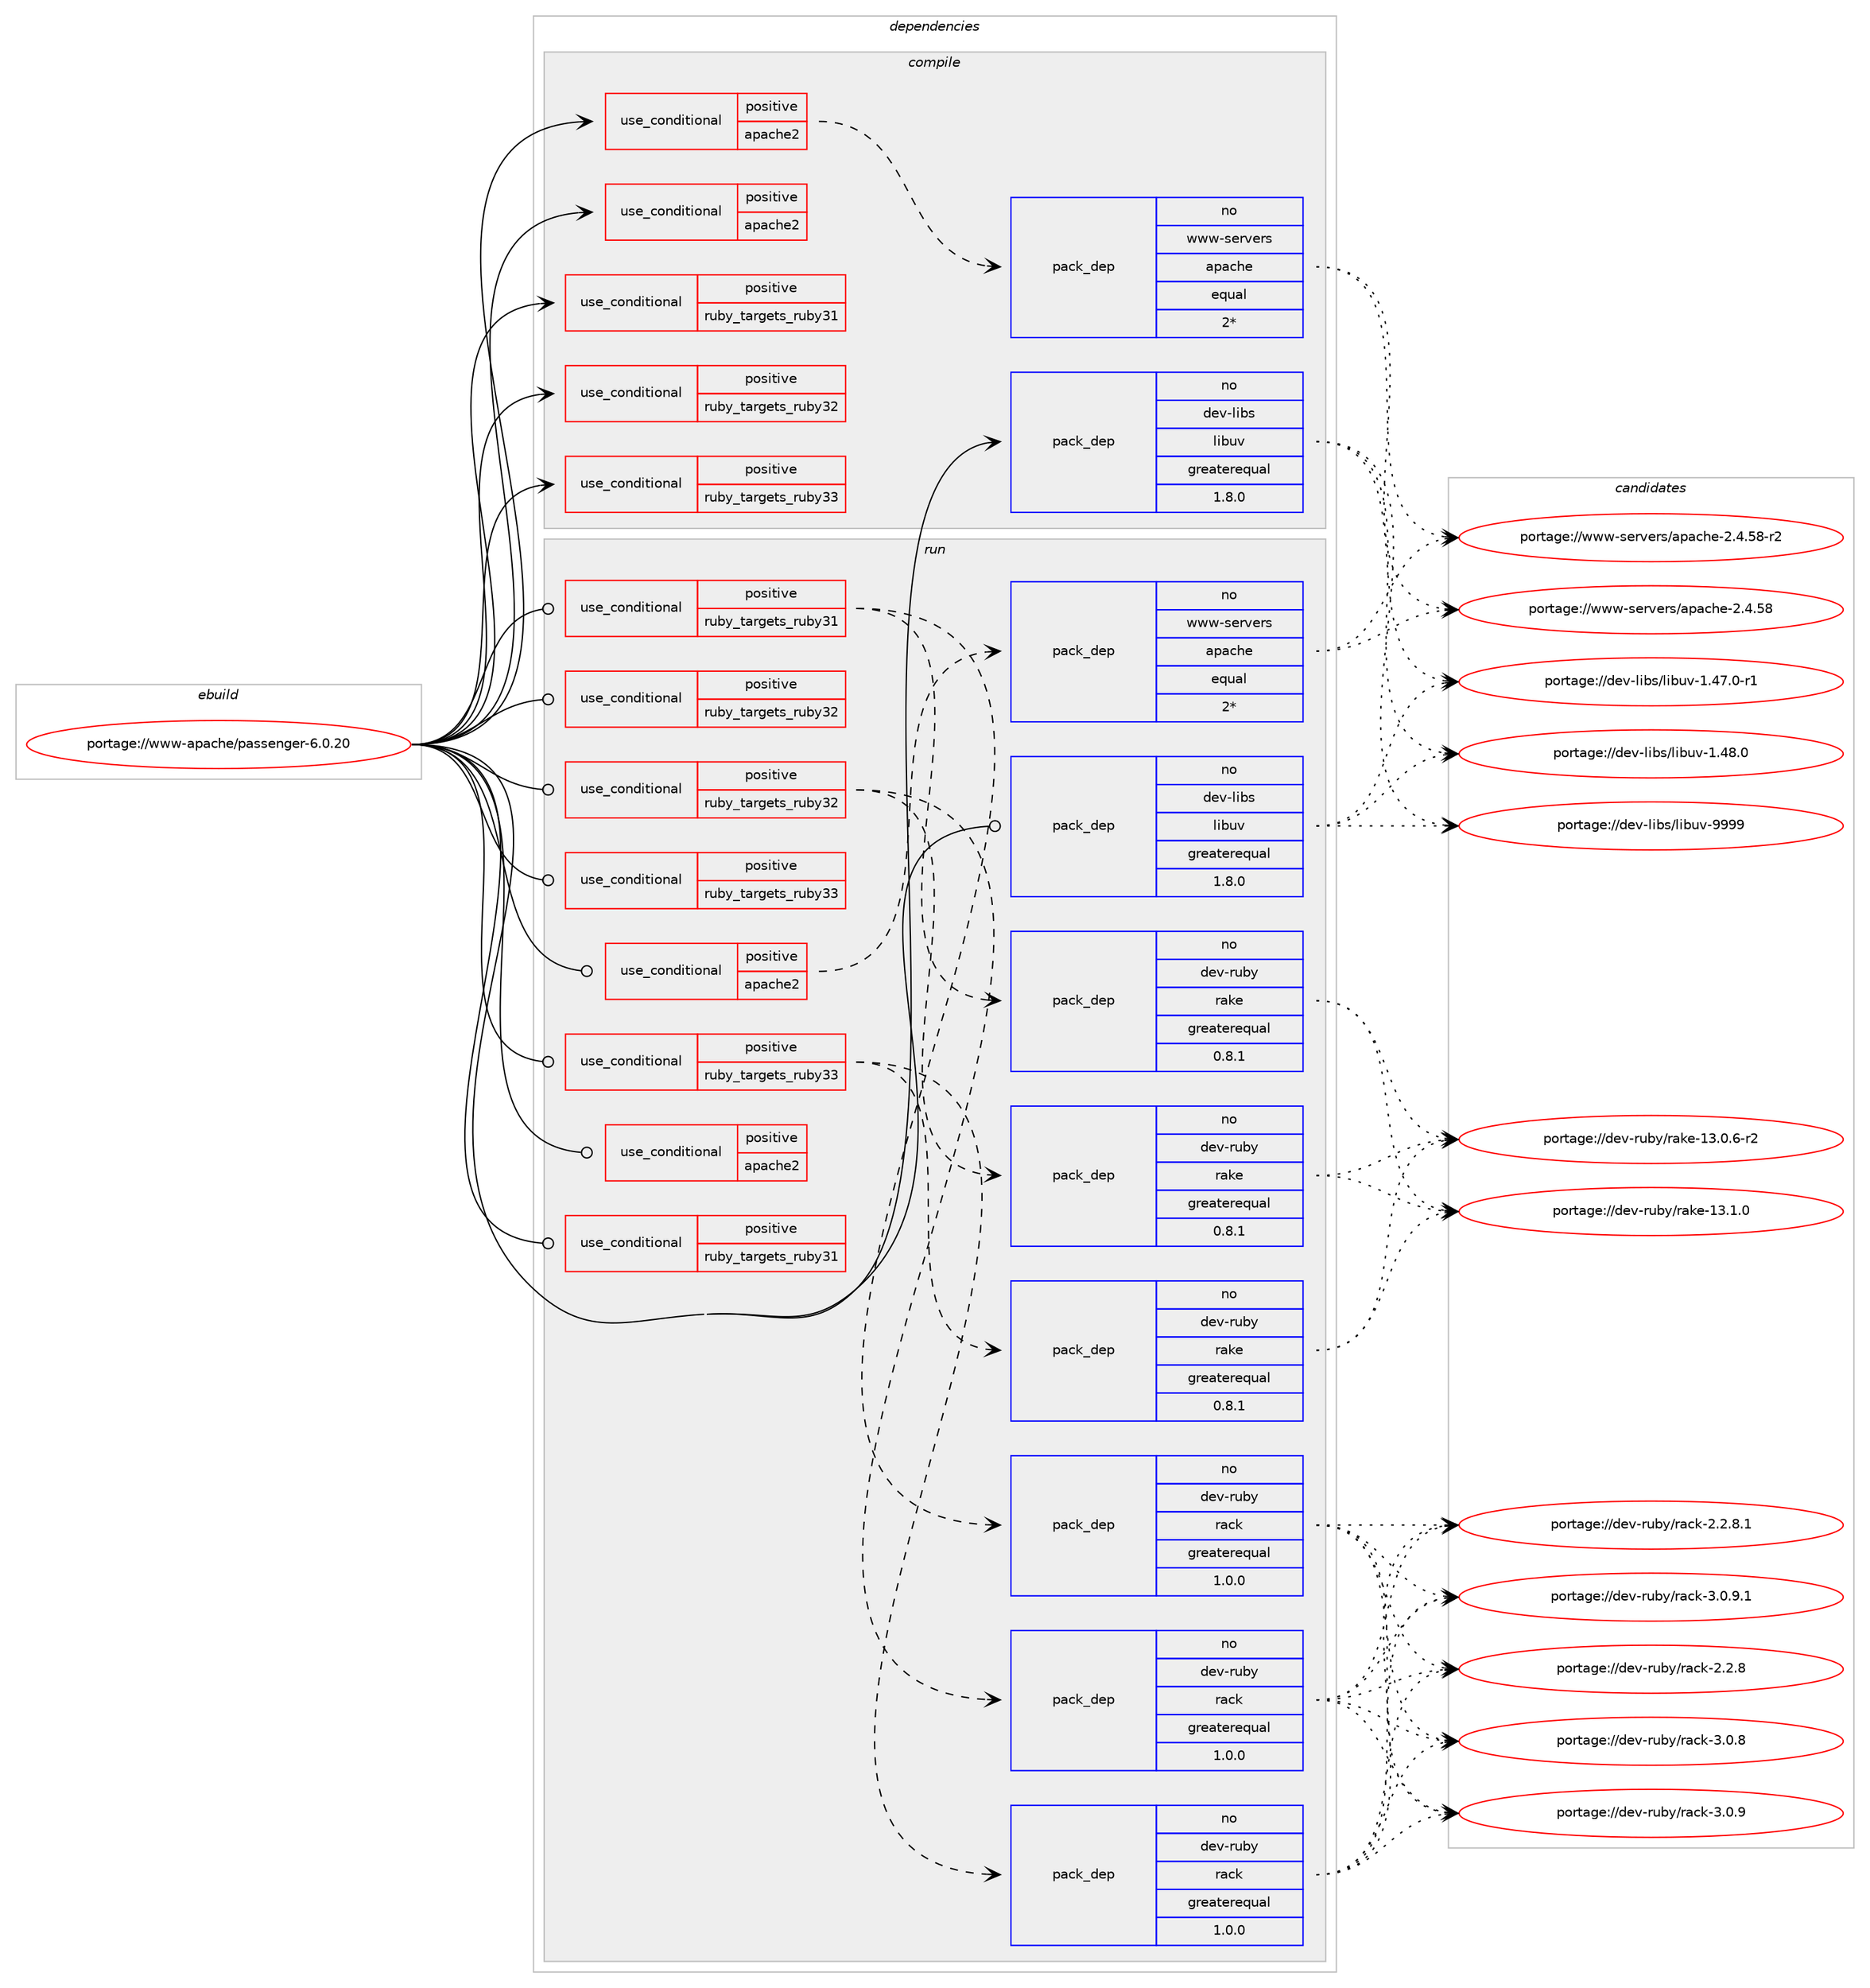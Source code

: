 digraph prolog {

# *************
# Graph options
# *************

newrank=true;
concentrate=true;
compound=true;
graph [rankdir=LR,fontname=Helvetica,fontsize=10,ranksep=1.5];#, ranksep=2.5, nodesep=0.2];
edge  [arrowhead=vee];
node  [fontname=Helvetica,fontsize=10];

# **********
# The ebuild
# **********

subgraph cluster_leftcol {
color=gray;
rank=same;
label=<<i>ebuild</i>>;
id [label="portage://www-apache/passenger-6.0.20", color=red, width=4, href="../www-apache/passenger-6.0.20.svg"];
}

# ****************
# The dependencies
# ****************

subgraph cluster_midcol {
color=gray;
label=<<i>dependencies</i>>;
subgraph cluster_compile {
fillcolor="#eeeeee";
style=filled;
label=<<i>compile</i>>;
subgraph cond6455 {
dependency9258 [label=<<TABLE BORDER="0" CELLBORDER="1" CELLSPACING="0" CELLPADDING="4"><TR><TD ROWSPAN="3" CELLPADDING="10">use_conditional</TD></TR><TR><TD>positive</TD></TR><TR><TD>apache2</TD></TR></TABLE>>, shape=none, color=red];
subgraph pack2664 {
dependency9259 [label=<<TABLE BORDER="0" CELLBORDER="1" CELLSPACING="0" CELLPADDING="4" WIDTH="220"><TR><TD ROWSPAN="6" CELLPADDING="30">pack_dep</TD></TR><TR><TD WIDTH="110">no</TD></TR><TR><TD>www-servers</TD></TR><TR><TD>apache</TD></TR><TR><TD>equal</TD></TR><TR><TD>2*</TD></TR></TABLE>>, shape=none, color=blue];
}
dependency9258:e -> dependency9259:w [weight=20,style="dashed",arrowhead="vee"];
}
id:e -> dependency9258:w [weight=20,style="solid",arrowhead="vee"];
subgraph cond6456 {
dependency9260 [label=<<TABLE BORDER="0" CELLBORDER="1" CELLSPACING="0" CELLPADDING="4"><TR><TD ROWSPAN="3" CELLPADDING="10">use_conditional</TD></TR><TR><TD>positive</TD></TR><TR><TD>apache2</TD></TR></TABLE>>, shape=none, color=red];
# *** BEGIN UNKNOWN DEPENDENCY TYPE (TODO) ***
# dependency9260 -> package_dependency(portage://www-apache/passenger-6.0.20,install,no,www-servers,apache,none,[,,],[],[use(enable(apache2_modules_unixd),positive)])
# *** END UNKNOWN DEPENDENCY TYPE (TODO) ***

}
id:e -> dependency9260:w [weight=20,style="solid",arrowhead="vee"];
subgraph cond6457 {
dependency9261 [label=<<TABLE BORDER="0" CELLBORDER="1" CELLSPACING="0" CELLPADDING="4"><TR><TD ROWSPAN="3" CELLPADDING="10">use_conditional</TD></TR><TR><TD>positive</TD></TR><TR><TD>ruby_targets_ruby31</TD></TR></TABLE>>, shape=none, color=red];
# *** BEGIN UNKNOWN DEPENDENCY TYPE (TODO) ***
# dependency9261 -> package_dependency(portage://www-apache/passenger-6.0.20,install,no,dev-lang,ruby,none,[,,],[slot(3.1)],[])
# *** END UNKNOWN DEPENDENCY TYPE (TODO) ***

}
id:e -> dependency9261:w [weight=20,style="solid",arrowhead="vee"];
subgraph cond6458 {
dependency9262 [label=<<TABLE BORDER="0" CELLBORDER="1" CELLSPACING="0" CELLPADDING="4"><TR><TD ROWSPAN="3" CELLPADDING="10">use_conditional</TD></TR><TR><TD>positive</TD></TR><TR><TD>ruby_targets_ruby32</TD></TR></TABLE>>, shape=none, color=red];
# *** BEGIN UNKNOWN DEPENDENCY TYPE (TODO) ***
# dependency9262 -> package_dependency(portage://www-apache/passenger-6.0.20,install,no,dev-lang,ruby,none,[,,],[slot(3.2)],[])
# *** END UNKNOWN DEPENDENCY TYPE (TODO) ***

}
id:e -> dependency9262:w [weight=20,style="solid",arrowhead="vee"];
subgraph cond6459 {
dependency9263 [label=<<TABLE BORDER="0" CELLBORDER="1" CELLSPACING="0" CELLPADDING="4"><TR><TD ROWSPAN="3" CELLPADDING="10">use_conditional</TD></TR><TR><TD>positive</TD></TR><TR><TD>ruby_targets_ruby33</TD></TR></TABLE>>, shape=none, color=red];
# *** BEGIN UNKNOWN DEPENDENCY TYPE (TODO) ***
# dependency9263 -> package_dependency(portage://www-apache/passenger-6.0.20,install,no,dev-lang,ruby,none,[,,],[slot(3.3)],[])
# *** END UNKNOWN DEPENDENCY TYPE (TODO) ***

}
id:e -> dependency9263:w [weight=20,style="solid",arrowhead="vee"];
subgraph pack2665 {
dependency9264 [label=<<TABLE BORDER="0" CELLBORDER="1" CELLSPACING="0" CELLPADDING="4" WIDTH="220"><TR><TD ROWSPAN="6" CELLPADDING="30">pack_dep</TD></TR><TR><TD WIDTH="110">no</TD></TR><TR><TD>dev-libs</TD></TR><TR><TD>libuv</TD></TR><TR><TD>greaterequal</TD></TR><TR><TD>1.8.0</TD></TR></TABLE>>, shape=none, color=blue];
}
id:e -> dependency9264:w [weight=20,style="solid",arrowhead="vee"];
# *** BEGIN UNKNOWN DEPENDENCY TYPE (TODO) ***
# id -> package_dependency(portage://www-apache/passenger-6.0.20,install,no,net-misc,curl,none,[,,],[],[use(enable(ssl),none)])
# *** END UNKNOWN DEPENDENCY TYPE (TODO) ***

}
subgraph cluster_compileandrun {
fillcolor="#eeeeee";
style=filled;
label=<<i>compile and run</i>>;
}
subgraph cluster_run {
fillcolor="#eeeeee";
style=filled;
label=<<i>run</i>>;
subgraph cond6460 {
dependency9265 [label=<<TABLE BORDER="0" CELLBORDER="1" CELLSPACING="0" CELLPADDING="4"><TR><TD ROWSPAN="3" CELLPADDING="10">use_conditional</TD></TR><TR><TD>positive</TD></TR><TR><TD>apache2</TD></TR></TABLE>>, shape=none, color=red];
subgraph pack2666 {
dependency9266 [label=<<TABLE BORDER="0" CELLBORDER="1" CELLSPACING="0" CELLPADDING="4" WIDTH="220"><TR><TD ROWSPAN="6" CELLPADDING="30">pack_dep</TD></TR><TR><TD WIDTH="110">no</TD></TR><TR><TD>www-servers</TD></TR><TR><TD>apache</TD></TR><TR><TD>equal</TD></TR><TR><TD>2*</TD></TR></TABLE>>, shape=none, color=blue];
}
dependency9265:e -> dependency9266:w [weight=20,style="dashed",arrowhead="vee"];
}
id:e -> dependency9265:w [weight=20,style="solid",arrowhead="odot"];
subgraph cond6461 {
dependency9267 [label=<<TABLE BORDER="0" CELLBORDER="1" CELLSPACING="0" CELLPADDING="4"><TR><TD ROWSPAN="3" CELLPADDING="10">use_conditional</TD></TR><TR><TD>positive</TD></TR><TR><TD>apache2</TD></TR></TABLE>>, shape=none, color=red];
# *** BEGIN UNKNOWN DEPENDENCY TYPE (TODO) ***
# dependency9267 -> package_dependency(portage://www-apache/passenger-6.0.20,run,no,www-servers,apache,none,[,,],[],[use(enable(apache2_modules_unixd),positive)])
# *** END UNKNOWN DEPENDENCY TYPE (TODO) ***

}
id:e -> dependency9267:w [weight=20,style="solid",arrowhead="odot"];
subgraph cond6462 {
dependency9268 [label=<<TABLE BORDER="0" CELLBORDER="1" CELLSPACING="0" CELLPADDING="4"><TR><TD ROWSPAN="3" CELLPADDING="10">use_conditional</TD></TR><TR><TD>positive</TD></TR><TR><TD>ruby_targets_ruby31</TD></TR></TABLE>>, shape=none, color=red];
# *** BEGIN UNKNOWN DEPENDENCY TYPE (TODO) ***
# dependency9268 -> package_dependency(portage://www-apache/passenger-6.0.20,run,no,dev-lang,ruby,none,[,,],[slot(3.1)],[])
# *** END UNKNOWN DEPENDENCY TYPE (TODO) ***

}
id:e -> dependency9268:w [weight=20,style="solid",arrowhead="odot"];
subgraph cond6463 {
dependency9269 [label=<<TABLE BORDER="0" CELLBORDER="1" CELLSPACING="0" CELLPADDING="4"><TR><TD ROWSPAN="3" CELLPADDING="10">use_conditional</TD></TR><TR><TD>positive</TD></TR><TR><TD>ruby_targets_ruby31</TD></TR></TABLE>>, shape=none, color=red];
subgraph pack2667 {
dependency9270 [label=<<TABLE BORDER="0" CELLBORDER="1" CELLSPACING="0" CELLPADDING="4" WIDTH="220"><TR><TD ROWSPAN="6" CELLPADDING="30">pack_dep</TD></TR><TR><TD WIDTH="110">no</TD></TR><TR><TD>dev-ruby</TD></TR><TR><TD>rack</TD></TR><TR><TD>greaterequal</TD></TR><TR><TD>1.0.0</TD></TR></TABLE>>, shape=none, color=blue];
}
dependency9269:e -> dependency9270:w [weight=20,style="dashed",arrowhead="vee"];
subgraph pack2668 {
dependency9271 [label=<<TABLE BORDER="0" CELLBORDER="1" CELLSPACING="0" CELLPADDING="4" WIDTH="220"><TR><TD ROWSPAN="6" CELLPADDING="30">pack_dep</TD></TR><TR><TD WIDTH="110">no</TD></TR><TR><TD>dev-ruby</TD></TR><TR><TD>rake</TD></TR><TR><TD>greaterequal</TD></TR><TR><TD>0.8.1</TD></TR></TABLE>>, shape=none, color=blue];
}
dependency9269:e -> dependency9271:w [weight=20,style="dashed",arrowhead="vee"];
}
id:e -> dependency9269:w [weight=20,style="solid",arrowhead="odot"];
subgraph cond6464 {
dependency9272 [label=<<TABLE BORDER="0" CELLBORDER="1" CELLSPACING="0" CELLPADDING="4"><TR><TD ROWSPAN="3" CELLPADDING="10">use_conditional</TD></TR><TR><TD>positive</TD></TR><TR><TD>ruby_targets_ruby32</TD></TR></TABLE>>, shape=none, color=red];
# *** BEGIN UNKNOWN DEPENDENCY TYPE (TODO) ***
# dependency9272 -> package_dependency(portage://www-apache/passenger-6.0.20,run,no,dev-lang,ruby,none,[,,],[slot(3.2)],[])
# *** END UNKNOWN DEPENDENCY TYPE (TODO) ***

}
id:e -> dependency9272:w [weight=20,style="solid",arrowhead="odot"];
subgraph cond6465 {
dependency9273 [label=<<TABLE BORDER="0" CELLBORDER="1" CELLSPACING="0" CELLPADDING="4"><TR><TD ROWSPAN="3" CELLPADDING="10">use_conditional</TD></TR><TR><TD>positive</TD></TR><TR><TD>ruby_targets_ruby32</TD></TR></TABLE>>, shape=none, color=red];
subgraph pack2669 {
dependency9274 [label=<<TABLE BORDER="0" CELLBORDER="1" CELLSPACING="0" CELLPADDING="4" WIDTH="220"><TR><TD ROWSPAN="6" CELLPADDING="30">pack_dep</TD></TR><TR><TD WIDTH="110">no</TD></TR><TR><TD>dev-ruby</TD></TR><TR><TD>rack</TD></TR><TR><TD>greaterequal</TD></TR><TR><TD>1.0.0</TD></TR></TABLE>>, shape=none, color=blue];
}
dependency9273:e -> dependency9274:w [weight=20,style="dashed",arrowhead="vee"];
subgraph pack2670 {
dependency9275 [label=<<TABLE BORDER="0" CELLBORDER="1" CELLSPACING="0" CELLPADDING="4" WIDTH="220"><TR><TD ROWSPAN="6" CELLPADDING="30">pack_dep</TD></TR><TR><TD WIDTH="110">no</TD></TR><TR><TD>dev-ruby</TD></TR><TR><TD>rake</TD></TR><TR><TD>greaterequal</TD></TR><TR><TD>0.8.1</TD></TR></TABLE>>, shape=none, color=blue];
}
dependency9273:e -> dependency9275:w [weight=20,style="dashed",arrowhead="vee"];
}
id:e -> dependency9273:w [weight=20,style="solid",arrowhead="odot"];
subgraph cond6466 {
dependency9276 [label=<<TABLE BORDER="0" CELLBORDER="1" CELLSPACING="0" CELLPADDING="4"><TR><TD ROWSPAN="3" CELLPADDING="10">use_conditional</TD></TR><TR><TD>positive</TD></TR><TR><TD>ruby_targets_ruby33</TD></TR></TABLE>>, shape=none, color=red];
# *** BEGIN UNKNOWN DEPENDENCY TYPE (TODO) ***
# dependency9276 -> package_dependency(portage://www-apache/passenger-6.0.20,run,no,dev-lang,ruby,none,[,,],[slot(3.3)],[])
# *** END UNKNOWN DEPENDENCY TYPE (TODO) ***

}
id:e -> dependency9276:w [weight=20,style="solid",arrowhead="odot"];
subgraph cond6467 {
dependency9277 [label=<<TABLE BORDER="0" CELLBORDER="1" CELLSPACING="0" CELLPADDING="4"><TR><TD ROWSPAN="3" CELLPADDING="10">use_conditional</TD></TR><TR><TD>positive</TD></TR><TR><TD>ruby_targets_ruby33</TD></TR></TABLE>>, shape=none, color=red];
subgraph pack2671 {
dependency9278 [label=<<TABLE BORDER="0" CELLBORDER="1" CELLSPACING="0" CELLPADDING="4" WIDTH="220"><TR><TD ROWSPAN="6" CELLPADDING="30">pack_dep</TD></TR><TR><TD WIDTH="110">no</TD></TR><TR><TD>dev-ruby</TD></TR><TR><TD>rack</TD></TR><TR><TD>greaterequal</TD></TR><TR><TD>1.0.0</TD></TR></TABLE>>, shape=none, color=blue];
}
dependency9277:e -> dependency9278:w [weight=20,style="dashed",arrowhead="vee"];
subgraph pack2672 {
dependency9279 [label=<<TABLE BORDER="0" CELLBORDER="1" CELLSPACING="0" CELLPADDING="4" WIDTH="220"><TR><TD ROWSPAN="6" CELLPADDING="30">pack_dep</TD></TR><TR><TD WIDTH="110">no</TD></TR><TR><TD>dev-ruby</TD></TR><TR><TD>rake</TD></TR><TR><TD>greaterequal</TD></TR><TR><TD>0.8.1</TD></TR></TABLE>>, shape=none, color=blue];
}
dependency9277:e -> dependency9279:w [weight=20,style="dashed",arrowhead="vee"];
}
id:e -> dependency9277:w [weight=20,style="solid",arrowhead="odot"];
subgraph pack2673 {
dependency9280 [label=<<TABLE BORDER="0" CELLBORDER="1" CELLSPACING="0" CELLPADDING="4" WIDTH="220"><TR><TD ROWSPAN="6" CELLPADDING="30">pack_dep</TD></TR><TR><TD WIDTH="110">no</TD></TR><TR><TD>dev-libs</TD></TR><TR><TD>libuv</TD></TR><TR><TD>greaterequal</TD></TR><TR><TD>1.8.0</TD></TR></TABLE>>, shape=none, color=blue];
}
id:e -> dependency9280:w [weight=20,style="solid",arrowhead="odot"];
# *** BEGIN UNKNOWN DEPENDENCY TYPE (TODO) ***
# id -> package_dependency(portage://www-apache/passenger-6.0.20,run,no,net-misc,curl,none,[,,],[],[use(enable(ssl),none)])
# *** END UNKNOWN DEPENDENCY TYPE (TODO) ***

}
}

# **************
# The candidates
# **************

subgraph cluster_choices {
rank=same;
color=gray;
label=<<i>candidates</i>>;

subgraph choice2664 {
color=black;
nodesep=1;
choice119119119451151011141181011141154797112979910410145504652465356 [label="portage://www-servers/apache-2.4.58", color=red, width=4,href="../www-servers/apache-2.4.58.svg"];
choice1191191194511510111411810111411547971129799104101455046524653564511450 [label="portage://www-servers/apache-2.4.58-r2", color=red, width=4,href="../www-servers/apache-2.4.58-r2.svg"];
dependency9259:e -> choice119119119451151011141181011141154797112979910410145504652465356:w [style=dotted,weight="100"];
dependency9259:e -> choice1191191194511510111411810111411547971129799104101455046524653564511450:w [style=dotted,weight="100"];
}
subgraph choice2665 {
color=black;
nodesep=1;
choice10010111845108105981154710810598117118454946525546484511449 [label="portage://dev-libs/libuv-1.47.0-r1", color=red, width=4,href="../dev-libs/libuv-1.47.0-r1.svg"];
choice1001011184510810598115471081059811711845494652564648 [label="portage://dev-libs/libuv-1.48.0", color=red, width=4,href="../dev-libs/libuv-1.48.0.svg"];
choice100101118451081059811547108105981171184557575757 [label="portage://dev-libs/libuv-9999", color=red, width=4,href="../dev-libs/libuv-9999.svg"];
dependency9264:e -> choice10010111845108105981154710810598117118454946525546484511449:w [style=dotted,weight="100"];
dependency9264:e -> choice1001011184510810598115471081059811711845494652564648:w [style=dotted,weight="100"];
dependency9264:e -> choice100101118451081059811547108105981171184557575757:w [style=dotted,weight="100"];
}
subgraph choice2666 {
color=black;
nodesep=1;
choice119119119451151011141181011141154797112979910410145504652465356 [label="portage://www-servers/apache-2.4.58", color=red, width=4,href="../www-servers/apache-2.4.58.svg"];
choice1191191194511510111411810111411547971129799104101455046524653564511450 [label="portage://www-servers/apache-2.4.58-r2", color=red, width=4,href="../www-servers/apache-2.4.58-r2.svg"];
dependency9266:e -> choice119119119451151011141181011141154797112979910410145504652465356:w [style=dotted,weight="100"];
dependency9266:e -> choice1191191194511510111411810111411547971129799104101455046524653564511450:w [style=dotted,weight="100"];
}
subgraph choice2667 {
color=black;
nodesep=1;
choice1001011184511411798121471149799107455046504656 [label="portage://dev-ruby/rack-2.2.8", color=red, width=4,href="../dev-ruby/rack-2.2.8.svg"];
choice10010111845114117981214711497991074550465046564649 [label="portage://dev-ruby/rack-2.2.8.1", color=red, width=4,href="../dev-ruby/rack-2.2.8.1.svg"];
choice1001011184511411798121471149799107455146484656 [label="portage://dev-ruby/rack-3.0.8", color=red, width=4,href="../dev-ruby/rack-3.0.8.svg"];
choice1001011184511411798121471149799107455146484657 [label="portage://dev-ruby/rack-3.0.9", color=red, width=4,href="../dev-ruby/rack-3.0.9.svg"];
choice10010111845114117981214711497991074551464846574649 [label="portage://dev-ruby/rack-3.0.9.1", color=red, width=4,href="../dev-ruby/rack-3.0.9.1.svg"];
dependency9270:e -> choice1001011184511411798121471149799107455046504656:w [style=dotted,weight="100"];
dependency9270:e -> choice10010111845114117981214711497991074550465046564649:w [style=dotted,weight="100"];
dependency9270:e -> choice1001011184511411798121471149799107455146484656:w [style=dotted,weight="100"];
dependency9270:e -> choice1001011184511411798121471149799107455146484657:w [style=dotted,weight="100"];
dependency9270:e -> choice10010111845114117981214711497991074551464846574649:w [style=dotted,weight="100"];
}
subgraph choice2668 {
color=black;
nodesep=1;
choice10010111845114117981214711497107101454951464846544511450 [label="portage://dev-ruby/rake-13.0.6-r2", color=red, width=4,href="../dev-ruby/rake-13.0.6-r2.svg"];
choice1001011184511411798121471149710710145495146494648 [label="portage://dev-ruby/rake-13.1.0", color=red, width=4,href="../dev-ruby/rake-13.1.0.svg"];
dependency9271:e -> choice10010111845114117981214711497107101454951464846544511450:w [style=dotted,weight="100"];
dependency9271:e -> choice1001011184511411798121471149710710145495146494648:w [style=dotted,weight="100"];
}
subgraph choice2669 {
color=black;
nodesep=1;
choice1001011184511411798121471149799107455046504656 [label="portage://dev-ruby/rack-2.2.8", color=red, width=4,href="../dev-ruby/rack-2.2.8.svg"];
choice10010111845114117981214711497991074550465046564649 [label="portage://dev-ruby/rack-2.2.8.1", color=red, width=4,href="../dev-ruby/rack-2.2.8.1.svg"];
choice1001011184511411798121471149799107455146484656 [label="portage://dev-ruby/rack-3.0.8", color=red, width=4,href="../dev-ruby/rack-3.0.8.svg"];
choice1001011184511411798121471149799107455146484657 [label="portage://dev-ruby/rack-3.0.9", color=red, width=4,href="../dev-ruby/rack-3.0.9.svg"];
choice10010111845114117981214711497991074551464846574649 [label="portage://dev-ruby/rack-3.0.9.1", color=red, width=4,href="../dev-ruby/rack-3.0.9.1.svg"];
dependency9274:e -> choice1001011184511411798121471149799107455046504656:w [style=dotted,weight="100"];
dependency9274:e -> choice10010111845114117981214711497991074550465046564649:w [style=dotted,weight="100"];
dependency9274:e -> choice1001011184511411798121471149799107455146484656:w [style=dotted,weight="100"];
dependency9274:e -> choice1001011184511411798121471149799107455146484657:w [style=dotted,weight="100"];
dependency9274:e -> choice10010111845114117981214711497991074551464846574649:w [style=dotted,weight="100"];
}
subgraph choice2670 {
color=black;
nodesep=1;
choice10010111845114117981214711497107101454951464846544511450 [label="portage://dev-ruby/rake-13.0.6-r2", color=red, width=4,href="../dev-ruby/rake-13.0.6-r2.svg"];
choice1001011184511411798121471149710710145495146494648 [label="portage://dev-ruby/rake-13.1.0", color=red, width=4,href="../dev-ruby/rake-13.1.0.svg"];
dependency9275:e -> choice10010111845114117981214711497107101454951464846544511450:w [style=dotted,weight="100"];
dependency9275:e -> choice1001011184511411798121471149710710145495146494648:w [style=dotted,weight="100"];
}
subgraph choice2671 {
color=black;
nodesep=1;
choice1001011184511411798121471149799107455046504656 [label="portage://dev-ruby/rack-2.2.8", color=red, width=4,href="../dev-ruby/rack-2.2.8.svg"];
choice10010111845114117981214711497991074550465046564649 [label="portage://dev-ruby/rack-2.2.8.1", color=red, width=4,href="../dev-ruby/rack-2.2.8.1.svg"];
choice1001011184511411798121471149799107455146484656 [label="portage://dev-ruby/rack-3.0.8", color=red, width=4,href="../dev-ruby/rack-3.0.8.svg"];
choice1001011184511411798121471149799107455146484657 [label="portage://dev-ruby/rack-3.0.9", color=red, width=4,href="../dev-ruby/rack-3.0.9.svg"];
choice10010111845114117981214711497991074551464846574649 [label="portage://dev-ruby/rack-3.0.9.1", color=red, width=4,href="../dev-ruby/rack-3.0.9.1.svg"];
dependency9278:e -> choice1001011184511411798121471149799107455046504656:w [style=dotted,weight="100"];
dependency9278:e -> choice10010111845114117981214711497991074550465046564649:w [style=dotted,weight="100"];
dependency9278:e -> choice1001011184511411798121471149799107455146484656:w [style=dotted,weight="100"];
dependency9278:e -> choice1001011184511411798121471149799107455146484657:w [style=dotted,weight="100"];
dependency9278:e -> choice10010111845114117981214711497991074551464846574649:w [style=dotted,weight="100"];
}
subgraph choice2672 {
color=black;
nodesep=1;
choice10010111845114117981214711497107101454951464846544511450 [label="portage://dev-ruby/rake-13.0.6-r2", color=red, width=4,href="../dev-ruby/rake-13.0.6-r2.svg"];
choice1001011184511411798121471149710710145495146494648 [label="portage://dev-ruby/rake-13.1.0", color=red, width=4,href="../dev-ruby/rake-13.1.0.svg"];
dependency9279:e -> choice10010111845114117981214711497107101454951464846544511450:w [style=dotted,weight="100"];
dependency9279:e -> choice1001011184511411798121471149710710145495146494648:w [style=dotted,weight="100"];
}
subgraph choice2673 {
color=black;
nodesep=1;
choice10010111845108105981154710810598117118454946525546484511449 [label="portage://dev-libs/libuv-1.47.0-r1", color=red, width=4,href="../dev-libs/libuv-1.47.0-r1.svg"];
choice1001011184510810598115471081059811711845494652564648 [label="portage://dev-libs/libuv-1.48.0", color=red, width=4,href="../dev-libs/libuv-1.48.0.svg"];
choice100101118451081059811547108105981171184557575757 [label="portage://dev-libs/libuv-9999", color=red, width=4,href="../dev-libs/libuv-9999.svg"];
dependency9280:e -> choice10010111845108105981154710810598117118454946525546484511449:w [style=dotted,weight="100"];
dependency9280:e -> choice1001011184510810598115471081059811711845494652564648:w [style=dotted,weight="100"];
dependency9280:e -> choice100101118451081059811547108105981171184557575757:w [style=dotted,weight="100"];
}
}

}
